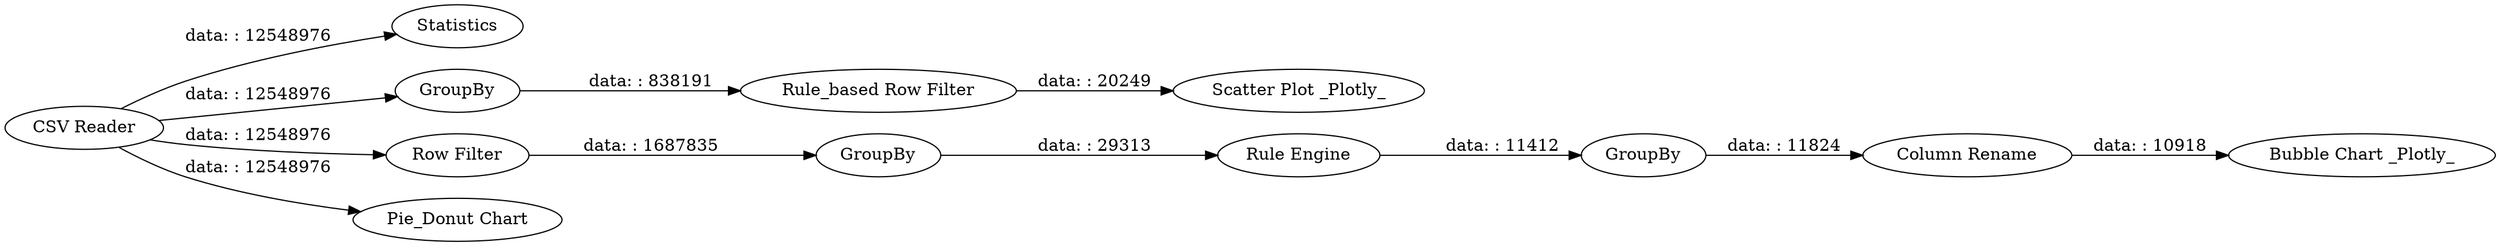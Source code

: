 digraph {
	"5354333983243484625_3" [label=Statistics]
	"5354333983243484625_4" [label=GroupBy]
	"5354333983243484625_12" [label="Row Filter"]
	"5354333983243484625_9" [label=GroupBy]
	"5354333983243484625_5" [label="Rule_based Row Filter"]
	"5354333983243484625_10" [label="Column Rename"]
	"5354333983243484625_6" [label="Scatter Plot _Plotly_"]
	"5354333983243484625_7" [label=GroupBy]
	"5354333983243484625_2" [label="Pie_Donut Chart"]
	"5354333983243484625_1" [label="CSV Reader"]
	"5354333983243484625_11" [label="Bubble Chart _Plotly_"]
	"5354333983243484625_8" [label="Rule Engine"]
	"5354333983243484625_7" -> "5354333983243484625_8" [label="data: : 29313"]
	"5354333983243484625_1" -> "5354333983243484625_4" [label="data: : 12548976"]
	"5354333983243484625_8" -> "5354333983243484625_9" [label="data: : 11412"]
	"5354333983243484625_4" -> "5354333983243484625_5" [label="data: : 838191"]
	"5354333983243484625_5" -> "5354333983243484625_6" [label="data: : 20249"]
	"5354333983243484625_9" -> "5354333983243484625_10" [label="data: : 11824"]
	"5354333983243484625_12" -> "5354333983243484625_7" [label="data: : 1687835"]
	"5354333983243484625_1" -> "5354333983243484625_3" [label="data: : 12548976"]
	"5354333983243484625_1" -> "5354333983243484625_2" [label="data: : 12548976"]
	"5354333983243484625_1" -> "5354333983243484625_12" [label="data: : 12548976"]
	"5354333983243484625_10" -> "5354333983243484625_11" [label="data: : 10918"]
	rankdir=LR
}
